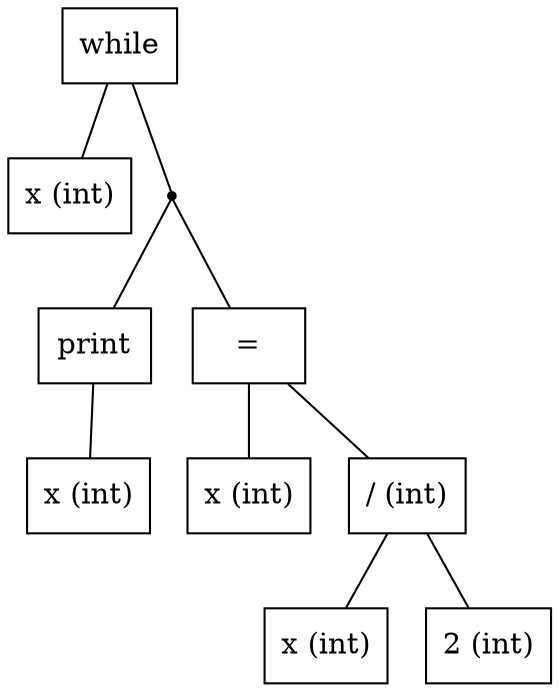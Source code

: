 graph G {
    node [shape="rect"];

    x1 [label="x (int)"];
    x2 [label="x (int)"];
    x3 [label="x (int)"];
    x4 [label="x (int)"];
    body [label="", shape="point"];
    print [label="print"];
    assign [label="="];
    div [label="/ (int)"];

    while -- x1;
    while -- body;
    body -- print;
    print -- x2;
    body -- assign;
    assign -- x3;
    assign -- div;
    div -- x4;
    div -- "2 (int)";
}
